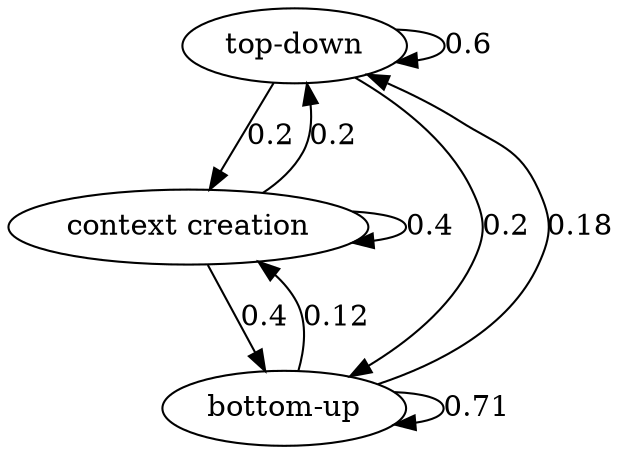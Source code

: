 digraph  {
"top-down";
"context creation";
"bottom-up";
"top-down" -> "top-down"  [weight="0.6", label="0.6"];
"top-down" -> "context creation"  [weight="0.2", label="0.2"];
"top-down" -> "bottom-up"  [weight="0.2", label="0.2"];
"context creation" -> "top-down"  [weight="0.2", label="0.2"];
"context creation" -> "context creation"  [weight="0.4", label="0.4"];
"context creation" -> "bottom-up"  [weight="0.4", label="0.4"];
"bottom-up" -> "top-down"  [weight="0.17647058823529413", label="0.18"];
"bottom-up" -> "context creation"  [weight="0.11764705882352941", label="0.12"];
"bottom-up" -> "bottom-up"  [weight="0.7058823529411765", label="0.71"];
}
